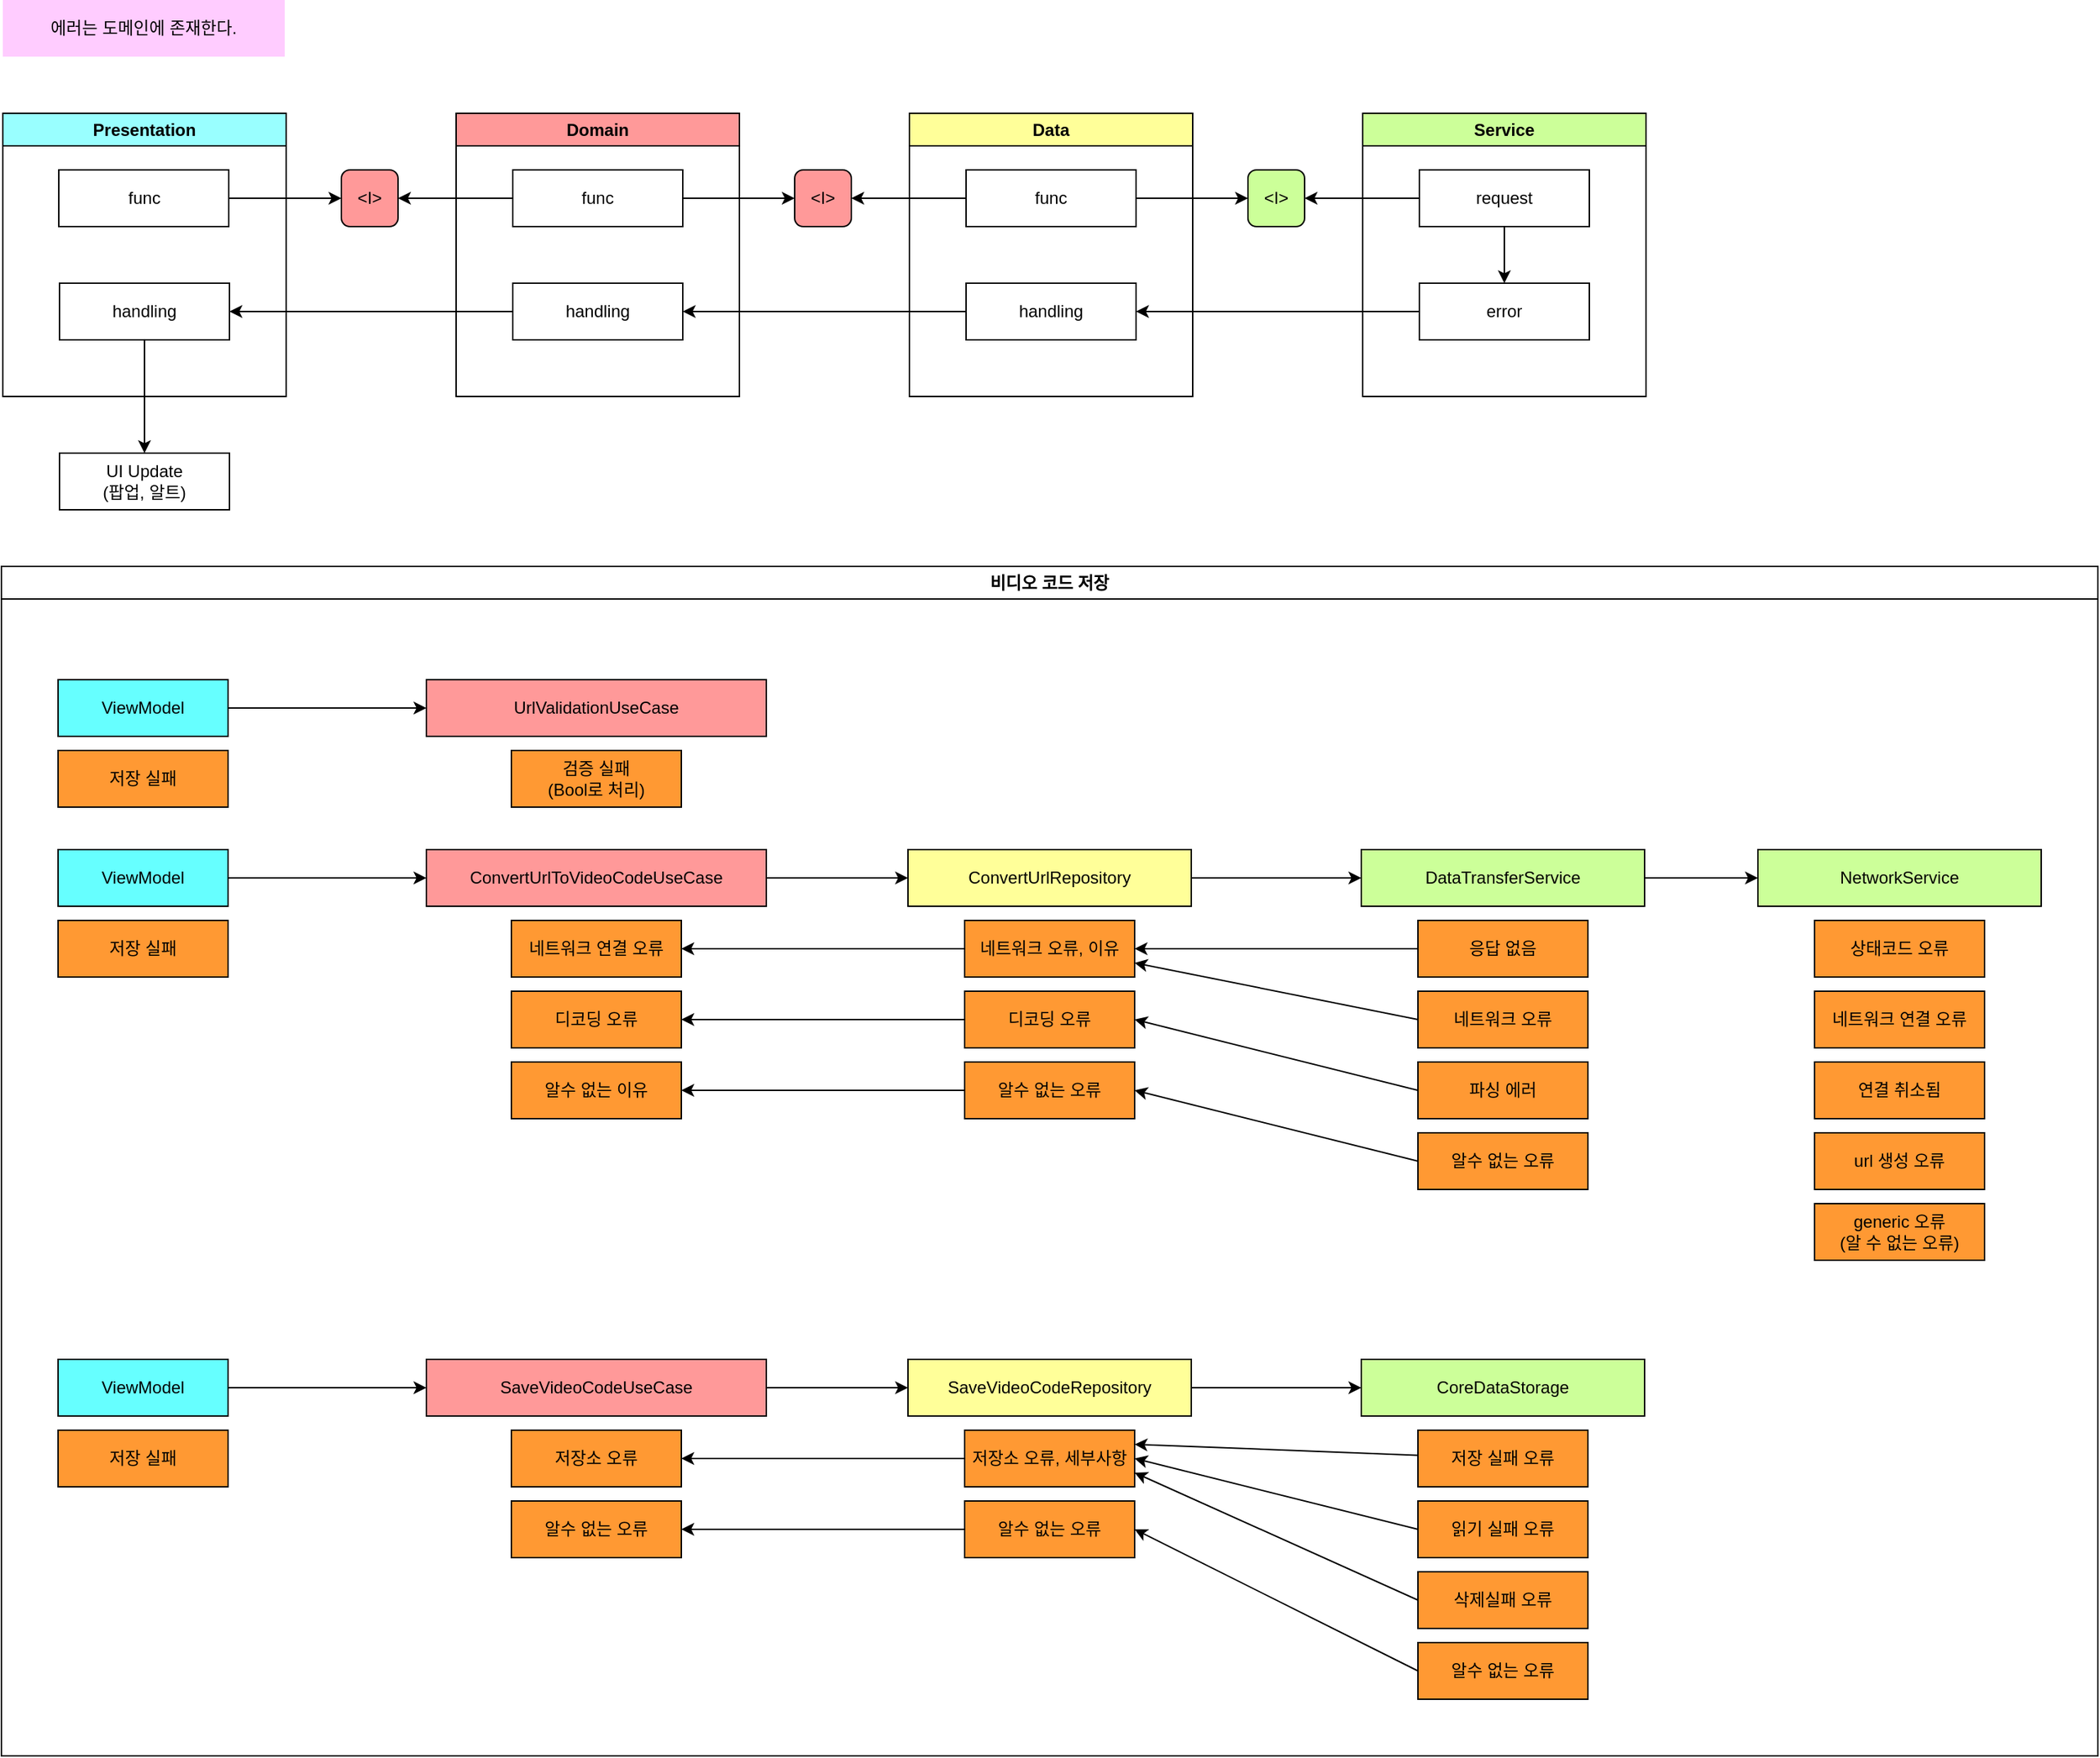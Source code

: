 <mxfile version="22.1.16" type="device">
  <diagram name="페이지-1" id="_82sqeF7LbinzmPvh0fg">
    <mxGraphModel dx="1194" dy="763" grid="1" gridSize="10" guides="1" tooltips="1" connect="1" arrows="1" fold="1" page="1" pageScale="1" pageWidth="827" pageHeight="1169" math="0" shadow="0">
      <root>
        <mxCell id="0" />
        <mxCell id="1" parent="0" />
        <mxCell id="fgzMjFwFMSogiWtR6dp7-2" value="Presentation" style="swimlane;whiteSpace=wrap;html=1;fillColor=#99FFFF;" parent="1" vertex="1">
          <mxGeometry x="81" y="120" width="200" height="200" as="geometry" />
        </mxCell>
        <mxCell id="fgzMjFwFMSogiWtR6dp7-16" value="func" style="rounded=0;whiteSpace=wrap;html=1;" parent="fgzMjFwFMSogiWtR6dp7-2" vertex="1">
          <mxGeometry x="39.5" y="40" width="120" height="40" as="geometry" />
        </mxCell>
        <mxCell id="fgzMjFwFMSogiWtR6dp7-20" value="handling" style="rounded=0;whiteSpace=wrap;html=1;" parent="fgzMjFwFMSogiWtR6dp7-2" vertex="1">
          <mxGeometry x="40" y="120" width="120" height="40" as="geometry" />
        </mxCell>
        <mxCell id="fgzMjFwFMSogiWtR6dp7-3" value="Domain" style="swimlane;whiteSpace=wrap;html=1;fillColor=#FF9999;" parent="1" vertex="1">
          <mxGeometry x="401" y="120" width="200" height="200" as="geometry" />
        </mxCell>
        <mxCell id="fgzMjFwFMSogiWtR6dp7-14" value="func" style="rounded=0;whiteSpace=wrap;html=1;" parent="fgzMjFwFMSogiWtR6dp7-3" vertex="1">
          <mxGeometry x="40" y="40" width="120" height="40" as="geometry" />
        </mxCell>
        <mxCell id="fgzMjFwFMSogiWtR6dp7-18" value="handling" style="rounded=0;whiteSpace=wrap;html=1;" parent="fgzMjFwFMSogiWtR6dp7-3" vertex="1">
          <mxGeometry x="40" y="120" width="120" height="40" as="geometry" />
        </mxCell>
        <mxCell id="fgzMjFwFMSogiWtR6dp7-4" value="Data" style="swimlane;whiteSpace=wrap;html=1;fillColor=#FFFF99;" parent="1" vertex="1">
          <mxGeometry x="721" y="120" width="200" height="200" as="geometry" />
        </mxCell>
        <mxCell id="fgzMjFwFMSogiWtR6dp7-8" value="func" style="rounded=0;whiteSpace=wrap;html=1;" parent="fgzMjFwFMSogiWtR6dp7-4" vertex="1">
          <mxGeometry x="40" y="40" width="120" height="40" as="geometry" />
        </mxCell>
        <mxCell id="fgzMjFwFMSogiWtR6dp7-12" value="handling" style="rounded=0;whiteSpace=wrap;html=1;" parent="fgzMjFwFMSogiWtR6dp7-4" vertex="1">
          <mxGeometry x="40" y="120" width="120" height="40" as="geometry" />
        </mxCell>
        <mxCell id="fgzMjFwFMSogiWtR6dp7-5" value="Service" style="swimlane;whiteSpace=wrap;html=1;fillColor=#CCFF99;" parent="1" vertex="1">
          <mxGeometry x="1041" y="120" width="200" height="200" as="geometry" />
        </mxCell>
        <mxCell id="fgzMjFwFMSogiWtR6dp7-11" style="edgeStyle=orthogonalEdgeStyle;rounded=0;orthogonalLoop=1;jettySize=auto;html=1;entryX=0.5;entryY=0;entryDx=0;entryDy=0;" parent="fgzMjFwFMSogiWtR6dp7-5" source="fgzMjFwFMSogiWtR6dp7-7" target="fgzMjFwFMSogiWtR6dp7-10" edge="1">
          <mxGeometry relative="1" as="geometry" />
        </mxCell>
        <mxCell id="fgzMjFwFMSogiWtR6dp7-7" value="request" style="rounded=0;whiteSpace=wrap;html=1;" parent="fgzMjFwFMSogiWtR6dp7-5" vertex="1">
          <mxGeometry x="40" y="40" width="120" height="40" as="geometry" />
        </mxCell>
        <mxCell id="fgzMjFwFMSogiWtR6dp7-10" value="error" style="rounded=0;whiteSpace=wrap;html=1;" parent="fgzMjFwFMSogiWtR6dp7-5" vertex="1">
          <mxGeometry x="40" y="120" width="120" height="40" as="geometry" />
        </mxCell>
        <mxCell id="fgzMjFwFMSogiWtR6dp7-6" value="에러는 도메인에 존재한다." style="text;html=1;strokeColor=none;fillColor=#FFCCFF;align=center;verticalAlign=middle;whiteSpace=wrap;rounded=0;" parent="1" vertex="1">
          <mxGeometry x="81" y="40" width="199" height="40" as="geometry" />
        </mxCell>
        <mxCell id="fgzMjFwFMSogiWtR6dp7-13" style="edgeStyle=orthogonalEdgeStyle;rounded=0;orthogonalLoop=1;jettySize=auto;html=1;entryX=1;entryY=0.5;entryDx=0;entryDy=0;" parent="1" source="fgzMjFwFMSogiWtR6dp7-10" target="fgzMjFwFMSogiWtR6dp7-12" edge="1">
          <mxGeometry relative="1" as="geometry" />
        </mxCell>
        <mxCell id="fgzMjFwFMSogiWtR6dp7-19" style="edgeStyle=orthogonalEdgeStyle;rounded=0;orthogonalLoop=1;jettySize=auto;html=1;" parent="1" source="fgzMjFwFMSogiWtR6dp7-12" target="fgzMjFwFMSogiWtR6dp7-18" edge="1">
          <mxGeometry relative="1" as="geometry" />
        </mxCell>
        <mxCell id="fgzMjFwFMSogiWtR6dp7-21" style="edgeStyle=orthogonalEdgeStyle;rounded=0;orthogonalLoop=1;jettySize=auto;html=1;entryX=1;entryY=0.5;entryDx=0;entryDy=0;" parent="1" source="fgzMjFwFMSogiWtR6dp7-18" target="fgzMjFwFMSogiWtR6dp7-20" edge="1">
          <mxGeometry relative="1" as="geometry" />
        </mxCell>
        <mxCell id="fgzMjFwFMSogiWtR6dp7-22" value="UI Update&lt;br&gt;(팝업, 알트)" style="rounded=0;whiteSpace=wrap;html=1;" parent="1" vertex="1">
          <mxGeometry x="121" y="360" width="120" height="40" as="geometry" />
        </mxCell>
        <mxCell id="fgzMjFwFMSogiWtR6dp7-23" style="edgeStyle=orthogonalEdgeStyle;rounded=0;orthogonalLoop=1;jettySize=auto;html=1;entryX=0.5;entryY=0;entryDx=0;entryDy=0;" parent="1" source="fgzMjFwFMSogiWtR6dp7-20" target="fgzMjFwFMSogiWtR6dp7-22" edge="1">
          <mxGeometry relative="1" as="geometry" />
        </mxCell>
        <mxCell id="fgzMjFwFMSogiWtR6dp7-24" value="&amp;lt;I&amp;gt;" style="rounded=1;whiteSpace=wrap;html=1;fillColor=#FF9999;" parent="1" vertex="1">
          <mxGeometry x="320" y="160" width="40" height="40" as="geometry" />
        </mxCell>
        <mxCell id="fgzMjFwFMSogiWtR6dp7-25" style="edgeStyle=orthogonalEdgeStyle;rounded=0;orthogonalLoop=1;jettySize=auto;html=1;entryX=0;entryY=0.5;entryDx=0;entryDy=0;" parent="1" source="fgzMjFwFMSogiWtR6dp7-16" target="fgzMjFwFMSogiWtR6dp7-24" edge="1">
          <mxGeometry relative="1" as="geometry" />
        </mxCell>
        <mxCell id="fgzMjFwFMSogiWtR6dp7-26" style="edgeStyle=orthogonalEdgeStyle;rounded=0;orthogonalLoop=1;jettySize=auto;html=1;entryX=1;entryY=0.5;entryDx=0;entryDy=0;" parent="1" source="fgzMjFwFMSogiWtR6dp7-14" target="fgzMjFwFMSogiWtR6dp7-24" edge="1">
          <mxGeometry relative="1" as="geometry" />
        </mxCell>
        <mxCell id="fgzMjFwFMSogiWtR6dp7-27" value="&amp;lt;I&amp;gt;" style="rounded=1;whiteSpace=wrap;html=1;fillColor=#FF9999;" parent="1" vertex="1">
          <mxGeometry x="640" y="160" width="40" height="40" as="geometry" />
        </mxCell>
        <mxCell id="fgzMjFwFMSogiWtR6dp7-28" style="edgeStyle=orthogonalEdgeStyle;rounded=0;orthogonalLoop=1;jettySize=auto;html=1;entryX=0;entryY=0.5;entryDx=0;entryDy=0;" parent="1" source="fgzMjFwFMSogiWtR6dp7-14" target="fgzMjFwFMSogiWtR6dp7-27" edge="1">
          <mxGeometry relative="1" as="geometry" />
        </mxCell>
        <mxCell id="fgzMjFwFMSogiWtR6dp7-29" style="edgeStyle=orthogonalEdgeStyle;rounded=0;orthogonalLoop=1;jettySize=auto;html=1;entryX=1;entryY=0.5;entryDx=0;entryDy=0;" parent="1" source="fgzMjFwFMSogiWtR6dp7-8" target="fgzMjFwFMSogiWtR6dp7-27" edge="1">
          <mxGeometry relative="1" as="geometry" />
        </mxCell>
        <mxCell id="fgzMjFwFMSogiWtR6dp7-30" value="&amp;lt;I&amp;gt;" style="rounded=1;whiteSpace=wrap;html=1;fillColor=#CCFF99;" parent="1" vertex="1">
          <mxGeometry x="960" y="160" width="40" height="40" as="geometry" />
        </mxCell>
        <mxCell id="fgzMjFwFMSogiWtR6dp7-31" style="edgeStyle=orthogonalEdgeStyle;rounded=0;orthogonalLoop=1;jettySize=auto;html=1;entryX=0;entryY=0.5;entryDx=0;entryDy=0;" parent="1" source="fgzMjFwFMSogiWtR6dp7-8" target="fgzMjFwFMSogiWtR6dp7-30" edge="1">
          <mxGeometry relative="1" as="geometry" />
        </mxCell>
        <mxCell id="fgzMjFwFMSogiWtR6dp7-32" style="edgeStyle=orthogonalEdgeStyle;rounded=0;orthogonalLoop=1;jettySize=auto;html=1;entryX=1;entryY=0.5;entryDx=0;entryDy=0;" parent="1" source="fgzMjFwFMSogiWtR6dp7-7" target="fgzMjFwFMSogiWtR6dp7-30" edge="1">
          <mxGeometry relative="1" as="geometry" />
        </mxCell>
        <mxCell id="fgzMjFwFMSogiWtR6dp7-33" value="비디오 코드 저장" style="swimlane;whiteSpace=wrap;html=1;" parent="1" vertex="1">
          <mxGeometry x="80" y="440" width="1480" height="840" as="geometry" />
        </mxCell>
        <mxCell id="fgzMjFwFMSogiWtR6dp7-34" value="UrlValidationUseCase" style="rounded=0;whiteSpace=wrap;html=1;fillColor=#FF9999;" parent="fgzMjFwFMSogiWtR6dp7-33" vertex="1">
          <mxGeometry x="300" y="80" width="240" height="40" as="geometry" />
        </mxCell>
        <mxCell id="fgzMjFwFMSogiWtR6dp7-35" value="SaveVideoCodeUseCase" style="rounded=0;whiteSpace=wrap;html=1;fillColor=#FF9999;" parent="fgzMjFwFMSogiWtR6dp7-33" vertex="1">
          <mxGeometry x="300" y="560" width="240" height="40" as="geometry" />
        </mxCell>
        <mxCell id="fgzMjFwFMSogiWtR6dp7-36" value="ConvertUrlToVideoCodeUseCase" style="rounded=0;whiteSpace=wrap;html=1;fillColor=#FF9999;" parent="fgzMjFwFMSogiWtR6dp7-33" vertex="1">
          <mxGeometry x="300" y="200" width="240" height="40" as="geometry" />
        </mxCell>
        <mxCell id="fgzMjFwFMSogiWtR6dp7-37" value="SaveVideoCodeRepository" style="rounded=0;whiteSpace=wrap;html=1;fillColor=#FFFF99;" parent="fgzMjFwFMSogiWtR6dp7-33" vertex="1">
          <mxGeometry x="640" y="560" width="200" height="40" as="geometry" />
        </mxCell>
        <mxCell id="fgzMjFwFMSogiWtR6dp7-38" style="edgeStyle=orthogonalEdgeStyle;rounded=0;orthogonalLoop=1;jettySize=auto;html=1;entryX=0;entryY=0.5;entryDx=0;entryDy=0;" parent="fgzMjFwFMSogiWtR6dp7-33" source="fgzMjFwFMSogiWtR6dp7-35" target="fgzMjFwFMSogiWtR6dp7-37" edge="1">
          <mxGeometry relative="1" as="geometry" />
        </mxCell>
        <mxCell id="fgzMjFwFMSogiWtR6dp7-39" value="ConvertUrlRepository" style="rounded=0;whiteSpace=wrap;html=1;fillColor=#FFFF99;" parent="fgzMjFwFMSogiWtR6dp7-33" vertex="1">
          <mxGeometry x="640" y="200" width="200" height="40" as="geometry" />
        </mxCell>
        <mxCell id="fgzMjFwFMSogiWtR6dp7-40" style="edgeStyle=orthogonalEdgeStyle;rounded=0;orthogonalLoop=1;jettySize=auto;html=1;entryX=0;entryY=0.5;entryDx=0;entryDy=0;" parent="fgzMjFwFMSogiWtR6dp7-33" source="fgzMjFwFMSogiWtR6dp7-36" target="fgzMjFwFMSogiWtR6dp7-39" edge="1">
          <mxGeometry relative="1" as="geometry" />
        </mxCell>
        <mxCell id="fgzMjFwFMSogiWtR6dp7-41" value="CoreDataStorage" style="rounded=0;whiteSpace=wrap;html=1;fillColor=#CCFF99;" parent="fgzMjFwFMSogiWtR6dp7-33" vertex="1">
          <mxGeometry x="960" y="560" width="200" height="40" as="geometry" />
        </mxCell>
        <mxCell id="fgzMjFwFMSogiWtR6dp7-42" value="" style="edgeStyle=orthogonalEdgeStyle;rounded=0;orthogonalLoop=1;jettySize=auto;html=1;" parent="fgzMjFwFMSogiWtR6dp7-33" source="fgzMjFwFMSogiWtR6dp7-37" target="fgzMjFwFMSogiWtR6dp7-41" edge="1">
          <mxGeometry relative="1" as="geometry" />
        </mxCell>
        <mxCell id="fgzMjFwFMSogiWtR6dp7-93" value="" style="edgeStyle=orthogonalEdgeStyle;rounded=0;orthogonalLoop=1;jettySize=auto;html=1;" parent="fgzMjFwFMSogiWtR6dp7-33" source="fgzMjFwFMSogiWtR6dp7-43" target="fgzMjFwFMSogiWtR6dp7-92" edge="1">
          <mxGeometry relative="1" as="geometry" />
        </mxCell>
        <mxCell id="fgzMjFwFMSogiWtR6dp7-43" value="DataTransferService" style="rounded=0;whiteSpace=wrap;html=1;fillColor=#CCFF99;" parent="fgzMjFwFMSogiWtR6dp7-33" vertex="1">
          <mxGeometry x="960" y="200" width="200" height="40" as="geometry" />
        </mxCell>
        <mxCell id="fgzMjFwFMSogiWtR6dp7-44" style="edgeStyle=orthogonalEdgeStyle;rounded=0;orthogonalLoop=1;jettySize=auto;html=1;entryX=0;entryY=0.5;entryDx=0;entryDy=0;" parent="fgzMjFwFMSogiWtR6dp7-33" source="fgzMjFwFMSogiWtR6dp7-39" target="fgzMjFwFMSogiWtR6dp7-43" edge="1">
          <mxGeometry relative="1" as="geometry" />
        </mxCell>
        <mxCell id="fgzMjFwFMSogiWtR6dp7-82" style="edgeStyle=orthogonalEdgeStyle;rounded=0;orthogonalLoop=1;jettySize=auto;html=1;entryX=0;entryY=0.5;entryDx=0;entryDy=0;" parent="fgzMjFwFMSogiWtR6dp7-33" source="fgzMjFwFMSogiWtR6dp7-48" target="fgzMjFwFMSogiWtR6dp7-34" edge="1">
          <mxGeometry relative="1" as="geometry" />
        </mxCell>
        <mxCell id="fgzMjFwFMSogiWtR6dp7-48" value="ViewModel" style="rounded=0;whiteSpace=wrap;html=1;fillColor=#66FFFF;" parent="fgzMjFwFMSogiWtR6dp7-33" vertex="1">
          <mxGeometry x="40" y="80" width="120" height="40" as="geometry" />
        </mxCell>
        <mxCell id="fgzMjFwFMSogiWtR6dp7-50" value="검증 실패&lt;br&gt;(Bool로 처리)" style="rounded=0;whiteSpace=wrap;html=1;fillColor=#FF9933;" parent="fgzMjFwFMSogiWtR6dp7-33" vertex="1">
          <mxGeometry x="360" y="130" width="120" height="40" as="geometry" />
        </mxCell>
        <mxCell id="fgzMjFwFMSogiWtR6dp7-59" style="rounded=0;orthogonalLoop=1;jettySize=auto;html=1;entryX=1;entryY=0.5;entryDx=0;entryDy=0;exitX=0;exitY=0.5;exitDx=0;exitDy=0;" parent="fgzMjFwFMSogiWtR6dp7-33" source="fgzMjFwFMSogiWtR6dp7-52" target="fgzMjFwFMSogiWtR6dp7-57" edge="1">
          <mxGeometry relative="1" as="geometry" />
        </mxCell>
        <mxCell id="fgzMjFwFMSogiWtR6dp7-52" value="응답 없음" style="rounded=0;whiteSpace=wrap;html=1;fillColor=#FF9933;" parent="fgzMjFwFMSogiWtR6dp7-33" vertex="1">
          <mxGeometry x="1000" y="250" width="120" height="40" as="geometry" />
        </mxCell>
        <mxCell id="fgzMjFwFMSogiWtR6dp7-60" style="rounded=0;orthogonalLoop=1;jettySize=auto;html=1;entryX=1;entryY=0.75;entryDx=0;entryDy=0;exitX=0;exitY=0.5;exitDx=0;exitDy=0;" parent="fgzMjFwFMSogiWtR6dp7-33" source="fgzMjFwFMSogiWtR6dp7-53" target="fgzMjFwFMSogiWtR6dp7-57" edge="1">
          <mxGeometry relative="1" as="geometry" />
        </mxCell>
        <mxCell id="fgzMjFwFMSogiWtR6dp7-53" value="네트워크 오류" style="rounded=0;whiteSpace=wrap;html=1;fillColor=#FF9933;" parent="fgzMjFwFMSogiWtR6dp7-33" vertex="1">
          <mxGeometry x="1000" y="300" width="120" height="40" as="geometry" />
        </mxCell>
        <mxCell id="fgzMjFwFMSogiWtR6dp7-55" value="네트워크 연결 오류" style="rounded=0;whiteSpace=wrap;html=1;fillColor=#FF9933;" parent="fgzMjFwFMSogiWtR6dp7-33" vertex="1">
          <mxGeometry x="360" y="250" width="120" height="40" as="geometry" />
        </mxCell>
        <mxCell id="fgzMjFwFMSogiWtR6dp7-62" style="rounded=0;orthogonalLoop=1;jettySize=auto;html=1;entryX=1;entryY=0.5;entryDx=0;entryDy=0;exitX=0;exitY=0.5;exitDx=0;exitDy=0;" parent="fgzMjFwFMSogiWtR6dp7-33" source="fgzMjFwFMSogiWtR6dp7-56" target="fgzMjFwFMSogiWtR6dp7-61" edge="1">
          <mxGeometry relative="1" as="geometry" />
        </mxCell>
        <mxCell id="fgzMjFwFMSogiWtR6dp7-56" value="알수 없는 오류" style="rounded=0;whiteSpace=wrap;html=1;fillColor=#FF9933;" parent="fgzMjFwFMSogiWtR6dp7-33" vertex="1">
          <mxGeometry x="1000" y="400" width="120" height="40" as="geometry" />
        </mxCell>
        <mxCell id="fgzMjFwFMSogiWtR6dp7-65" style="edgeStyle=orthogonalEdgeStyle;rounded=0;orthogonalLoop=1;jettySize=auto;html=1;entryX=1;entryY=0.5;entryDx=0;entryDy=0;" parent="fgzMjFwFMSogiWtR6dp7-33" source="fgzMjFwFMSogiWtR6dp7-57" target="fgzMjFwFMSogiWtR6dp7-55" edge="1">
          <mxGeometry relative="1" as="geometry" />
        </mxCell>
        <mxCell id="fgzMjFwFMSogiWtR6dp7-57" value="네트워크 오류, 이유" style="rounded=0;whiteSpace=wrap;html=1;fillColor=#FF9933;" parent="fgzMjFwFMSogiWtR6dp7-33" vertex="1">
          <mxGeometry x="680" y="250" width="120" height="40" as="geometry" />
        </mxCell>
        <mxCell id="fgzMjFwFMSogiWtR6dp7-67" style="rounded=0;orthogonalLoop=1;jettySize=auto;html=1;entryX=1;entryY=0.5;entryDx=0;entryDy=0;" parent="fgzMjFwFMSogiWtR6dp7-33" source="fgzMjFwFMSogiWtR6dp7-61" target="fgzMjFwFMSogiWtR6dp7-66" edge="1">
          <mxGeometry relative="1" as="geometry" />
        </mxCell>
        <mxCell id="fgzMjFwFMSogiWtR6dp7-61" value="알수 없는 오류" style="rounded=0;whiteSpace=wrap;html=1;fillColor=#FF9933;" parent="fgzMjFwFMSogiWtR6dp7-33" vertex="1">
          <mxGeometry x="680" y="350" width="120" height="40" as="geometry" />
        </mxCell>
        <mxCell id="fgzMjFwFMSogiWtR6dp7-66" value="알수 없는 이유" style="rounded=0;whiteSpace=wrap;html=1;fillColor=#FF9933;" parent="fgzMjFwFMSogiWtR6dp7-33" vertex="1">
          <mxGeometry x="360" y="350" width="120" height="40" as="geometry" />
        </mxCell>
        <mxCell id="fgzMjFwFMSogiWtR6dp7-77" style="rounded=0;orthogonalLoop=1;jettySize=auto;html=1;entryX=1;entryY=0.5;entryDx=0;entryDy=0;exitX=0;exitY=0.5;exitDx=0;exitDy=0;" parent="fgzMjFwFMSogiWtR6dp7-33" source="fgzMjFwFMSogiWtR6dp7-68" target="fgzMjFwFMSogiWtR6dp7-73" edge="1">
          <mxGeometry relative="1" as="geometry" />
        </mxCell>
        <mxCell id="fgzMjFwFMSogiWtR6dp7-68" value="알수 없는 오류" style="rounded=0;whiteSpace=wrap;html=1;fillColor=#FF9933;" parent="fgzMjFwFMSogiWtR6dp7-33" vertex="1">
          <mxGeometry x="1000" y="760" width="120" height="40" as="geometry" />
        </mxCell>
        <mxCell id="fgzMjFwFMSogiWtR6dp7-74" style="rounded=0;orthogonalLoop=1;jettySize=auto;html=1;entryX=1;entryY=0.25;entryDx=0;entryDy=0;" parent="fgzMjFwFMSogiWtR6dp7-33" source="fgzMjFwFMSogiWtR6dp7-69" target="fgzMjFwFMSogiWtR6dp7-72" edge="1">
          <mxGeometry relative="1" as="geometry" />
        </mxCell>
        <mxCell id="fgzMjFwFMSogiWtR6dp7-69" value="저장 실패 오류" style="rounded=0;whiteSpace=wrap;html=1;fillColor=#FF9933;" parent="fgzMjFwFMSogiWtR6dp7-33" vertex="1">
          <mxGeometry x="1000" y="610" width="120" height="40" as="geometry" />
        </mxCell>
        <mxCell id="fgzMjFwFMSogiWtR6dp7-75" style="rounded=0;orthogonalLoop=1;jettySize=auto;html=1;entryX=1;entryY=0.5;entryDx=0;entryDy=0;exitX=0;exitY=0.5;exitDx=0;exitDy=0;" parent="fgzMjFwFMSogiWtR6dp7-33" source="fgzMjFwFMSogiWtR6dp7-70" target="fgzMjFwFMSogiWtR6dp7-72" edge="1">
          <mxGeometry relative="1" as="geometry" />
        </mxCell>
        <mxCell id="fgzMjFwFMSogiWtR6dp7-70" value="읽기 실패 오류" style="rounded=0;whiteSpace=wrap;html=1;fillColor=#FF9933;" parent="fgzMjFwFMSogiWtR6dp7-33" vertex="1">
          <mxGeometry x="1000" y="660" width="120" height="40" as="geometry" />
        </mxCell>
        <mxCell id="fgzMjFwFMSogiWtR6dp7-76" style="rounded=0;orthogonalLoop=1;jettySize=auto;html=1;entryX=1;entryY=0.75;entryDx=0;entryDy=0;exitX=0;exitY=0.5;exitDx=0;exitDy=0;" parent="fgzMjFwFMSogiWtR6dp7-33" source="fgzMjFwFMSogiWtR6dp7-71" target="fgzMjFwFMSogiWtR6dp7-72" edge="1">
          <mxGeometry relative="1" as="geometry" />
        </mxCell>
        <mxCell id="fgzMjFwFMSogiWtR6dp7-71" value="삭제실패 오류" style="rounded=0;whiteSpace=wrap;html=1;fillColor=#FF9933;" parent="fgzMjFwFMSogiWtR6dp7-33" vertex="1">
          <mxGeometry x="1000" y="710" width="120" height="40" as="geometry" />
        </mxCell>
        <mxCell id="fgzMjFwFMSogiWtR6dp7-80" style="edgeStyle=orthogonalEdgeStyle;rounded=0;orthogonalLoop=1;jettySize=auto;html=1;entryX=1;entryY=0.5;entryDx=0;entryDy=0;" parent="fgzMjFwFMSogiWtR6dp7-33" source="fgzMjFwFMSogiWtR6dp7-72" target="fgzMjFwFMSogiWtR6dp7-78" edge="1">
          <mxGeometry relative="1" as="geometry" />
        </mxCell>
        <mxCell id="fgzMjFwFMSogiWtR6dp7-72" value="저장소 오류, 세부사항" style="rounded=0;whiteSpace=wrap;html=1;fillColor=#FF9933;" parent="fgzMjFwFMSogiWtR6dp7-33" vertex="1">
          <mxGeometry x="680" y="610" width="120" height="40" as="geometry" />
        </mxCell>
        <mxCell id="fgzMjFwFMSogiWtR6dp7-81" style="edgeStyle=orthogonalEdgeStyle;rounded=0;orthogonalLoop=1;jettySize=auto;html=1;entryX=1;entryY=0.5;entryDx=0;entryDy=0;" parent="fgzMjFwFMSogiWtR6dp7-33" source="fgzMjFwFMSogiWtR6dp7-73" target="fgzMjFwFMSogiWtR6dp7-79" edge="1">
          <mxGeometry relative="1" as="geometry" />
        </mxCell>
        <mxCell id="fgzMjFwFMSogiWtR6dp7-73" value="알수 없는 오류" style="rounded=0;whiteSpace=wrap;html=1;fillColor=#FF9933;" parent="fgzMjFwFMSogiWtR6dp7-33" vertex="1">
          <mxGeometry x="680" y="660" width="120" height="40" as="geometry" />
        </mxCell>
        <mxCell id="fgzMjFwFMSogiWtR6dp7-78" value="저장소 오류" style="rounded=0;whiteSpace=wrap;html=1;fillColor=#FF9933;" parent="fgzMjFwFMSogiWtR6dp7-33" vertex="1">
          <mxGeometry x="360" y="610" width="120" height="40" as="geometry" />
        </mxCell>
        <mxCell id="fgzMjFwFMSogiWtR6dp7-79" value="알수 없는 오류" style="rounded=0;whiteSpace=wrap;html=1;fillColor=#FF9933;" parent="fgzMjFwFMSogiWtR6dp7-33" vertex="1">
          <mxGeometry x="360" y="660" width="120" height="40" as="geometry" />
        </mxCell>
        <mxCell id="fgzMjFwFMSogiWtR6dp7-83" value="저장 실패" style="rounded=0;whiteSpace=wrap;html=1;fillColor=#FF9933;" parent="fgzMjFwFMSogiWtR6dp7-33" vertex="1">
          <mxGeometry x="40" y="130" width="120" height="40" as="geometry" />
        </mxCell>
        <mxCell id="fgzMjFwFMSogiWtR6dp7-86" style="edgeStyle=orthogonalEdgeStyle;rounded=0;orthogonalLoop=1;jettySize=auto;html=1;entryX=0;entryY=0.5;entryDx=0;entryDy=0;" parent="fgzMjFwFMSogiWtR6dp7-33" source="fgzMjFwFMSogiWtR6dp7-84" target="fgzMjFwFMSogiWtR6dp7-36" edge="1">
          <mxGeometry relative="1" as="geometry" />
        </mxCell>
        <mxCell id="fgzMjFwFMSogiWtR6dp7-84" value="ViewModel" style="rounded=0;whiteSpace=wrap;html=1;fillColor=#66FFFF;" parent="fgzMjFwFMSogiWtR6dp7-33" vertex="1">
          <mxGeometry x="40" y="200" width="120" height="40" as="geometry" />
        </mxCell>
        <mxCell id="fgzMjFwFMSogiWtR6dp7-85" value="저장 실패" style="rounded=0;whiteSpace=wrap;html=1;fillColor=#FF9933;" parent="fgzMjFwFMSogiWtR6dp7-33" vertex="1">
          <mxGeometry x="40" y="250" width="120" height="40" as="geometry" />
        </mxCell>
        <mxCell id="fgzMjFwFMSogiWtR6dp7-89" style="edgeStyle=orthogonalEdgeStyle;rounded=0;orthogonalLoop=1;jettySize=auto;html=1;entryX=0;entryY=0.5;entryDx=0;entryDy=0;" parent="fgzMjFwFMSogiWtR6dp7-33" source="fgzMjFwFMSogiWtR6dp7-87" target="fgzMjFwFMSogiWtR6dp7-35" edge="1">
          <mxGeometry relative="1" as="geometry" />
        </mxCell>
        <mxCell id="fgzMjFwFMSogiWtR6dp7-87" value="ViewModel" style="rounded=0;whiteSpace=wrap;html=1;fillColor=#66FFFF;" parent="fgzMjFwFMSogiWtR6dp7-33" vertex="1">
          <mxGeometry x="40" y="560" width="120" height="40" as="geometry" />
        </mxCell>
        <mxCell id="fgzMjFwFMSogiWtR6dp7-88" value="저장 실패" style="rounded=0;whiteSpace=wrap;html=1;fillColor=#FF9933;" parent="fgzMjFwFMSogiWtR6dp7-33" vertex="1">
          <mxGeometry x="40" y="610" width="120" height="40" as="geometry" />
        </mxCell>
        <mxCell id="fgzMjFwFMSogiWtR6dp7-91" style="rounded=0;orthogonalLoop=1;jettySize=auto;html=1;entryX=1;entryY=0.5;entryDx=0;entryDy=0;exitX=0;exitY=0.5;exitDx=0;exitDy=0;" parent="fgzMjFwFMSogiWtR6dp7-33" source="fgzMjFwFMSogiWtR6dp7-90" target="fgzMjFwFMSogiWtR6dp7-94" edge="1">
          <mxGeometry relative="1" as="geometry" />
        </mxCell>
        <mxCell id="fgzMjFwFMSogiWtR6dp7-90" value="파싱 에러" style="rounded=0;whiteSpace=wrap;html=1;fillColor=#FF9933;" parent="fgzMjFwFMSogiWtR6dp7-33" vertex="1">
          <mxGeometry x="1000" y="350" width="120" height="40" as="geometry" />
        </mxCell>
        <mxCell id="fgzMjFwFMSogiWtR6dp7-92" value="NetworkService" style="rounded=0;whiteSpace=wrap;html=1;fillColor=#CCFF99;" parent="fgzMjFwFMSogiWtR6dp7-33" vertex="1">
          <mxGeometry x="1240" y="200" width="200" height="40" as="geometry" />
        </mxCell>
        <mxCell id="fgzMjFwFMSogiWtR6dp7-96" style="edgeStyle=orthogonalEdgeStyle;rounded=0;orthogonalLoop=1;jettySize=auto;html=1;entryX=1;entryY=0.5;entryDx=0;entryDy=0;" parent="fgzMjFwFMSogiWtR6dp7-33" source="fgzMjFwFMSogiWtR6dp7-94" target="fgzMjFwFMSogiWtR6dp7-95" edge="1">
          <mxGeometry relative="1" as="geometry" />
        </mxCell>
        <mxCell id="fgzMjFwFMSogiWtR6dp7-94" value="디코딩 오류" style="rounded=0;whiteSpace=wrap;html=1;fillColor=#FF9933;" parent="fgzMjFwFMSogiWtR6dp7-33" vertex="1">
          <mxGeometry x="680" y="300" width="120" height="40" as="geometry" />
        </mxCell>
        <mxCell id="fgzMjFwFMSogiWtR6dp7-95" value="디코딩 오류" style="rounded=0;whiteSpace=wrap;html=1;fillColor=#FF9933;" parent="fgzMjFwFMSogiWtR6dp7-33" vertex="1">
          <mxGeometry x="360" y="300" width="120" height="40" as="geometry" />
        </mxCell>
        <mxCell id="fgzMjFwFMSogiWtR6dp7-97" value="상태코드 오류" style="rounded=0;whiteSpace=wrap;html=1;fillColor=#FF9933;" parent="fgzMjFwFMSogiWtR6dp7-33" vertex="1">
          <mxGeometry x="1280" y="250" width="120" height="40" as="geometry" />
        </mxCell>
        <mxCell id="fgzMjFwFMSogiWtR6dp7-98" value="네트워크 연결 오류" style="rounded=0;whiteSpace=wrap;html=1;fillColor=#FF9933;" parent="fgzMjFwFMSogiWtR6dp7-33" vertex="1">
          <mxGeometry x="1280" y="300" width="120" height="40" as="geometry" />
        </mxCell>
        <mxCell id="fgzMjFwFMSogiWtR6dp7-99" value="연결 취소됨" style="rounded=0;whiteSpace=wrap;html=1;fillColor=#FF9933;" parent="fgzMjFwFMSogiWtR6dp7-33" vertex="1">
          <mxGeometry x="1280" y="350" width="120" height="40" as="geometry" />
        </mxCell>
        <mxCell id="fgzMjFwFMSogiWtR6dp7-100" value="url 생성 오류" style="rounded=0;whiteSpace=wrap;html=1;fillColor=#FF9933;" parent="fgzMjFwFMSogiWtR6dp7-33" vertex="1">
          <mxGeometry x="1280" y="400" width="120" height="40" as="geometry" />
        </mxCell>
        <mxCell id="fgzMjFwFMSogiWtR6dp7-101" value="generic 오류&lt;br&gt;(알 수 없는 오류)" style="rounded=0;whiteSpace=wrap;html=1;fillColor=#FF9933;" parent="fgzMjFwFMSogiWtR6dp7-33" vertex="1">
          <mxGeometry x="1280" y="450" width="120" height="40" as="geometry" />
        </mxCell>
      </root>
    </mxGraphModel>
  </diagram>
</mxfile>
